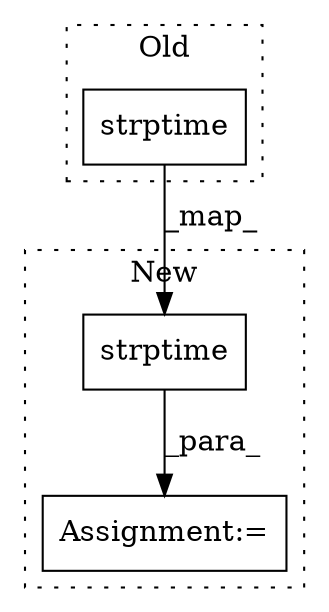 digraph G {
subgraph cluster0 {
1 [label="strptime" a="32" s="1949,1991" l="9,1" shape="box"];
label = "Old";
style="dotted";
}
subgraph cluster1 {
2 [label="strptime" a="32" s="2566,2626" l="9,1" shape="box"];
3 [label="Assignment:=" a="7" s="2556" l="1" shape="box"];
label = "New";
style="dotted";
}
1 -> 2 [label="_map_"];
2 -> 3 [label="_para_"];
}